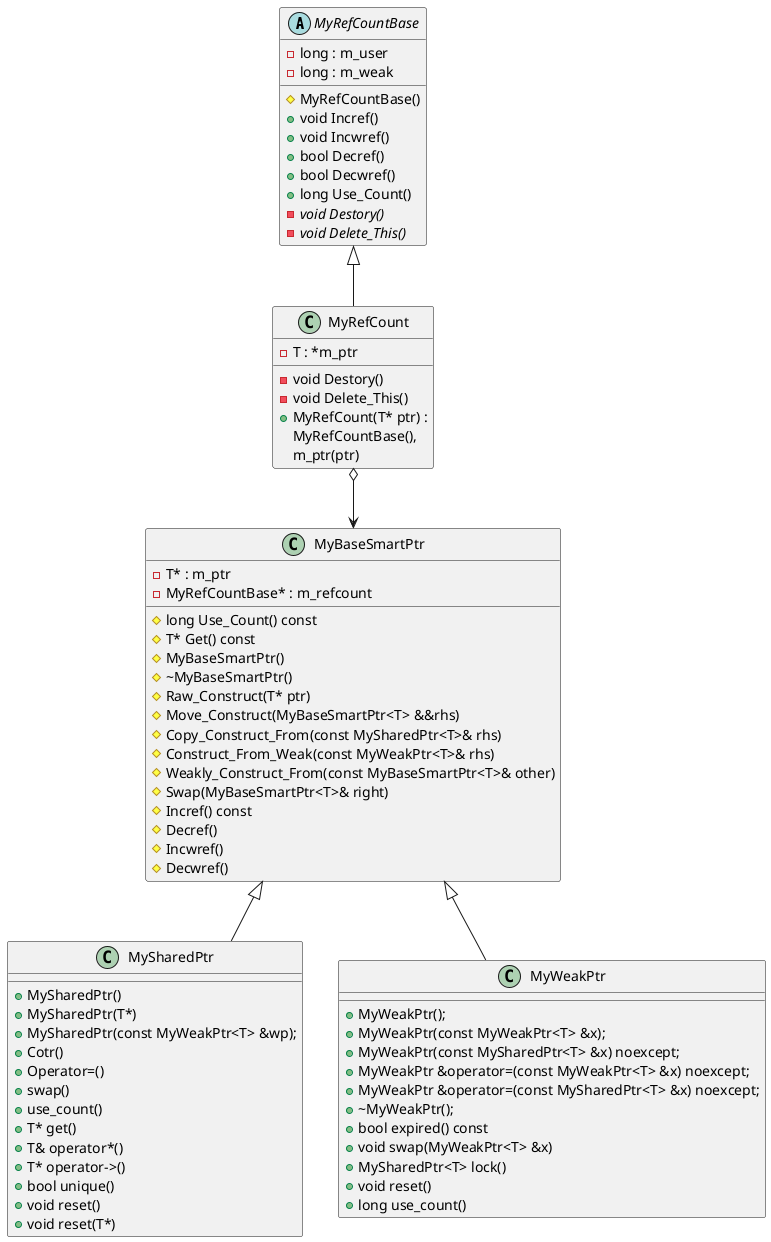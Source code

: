 @startuml SmartPtrImplement

abstract MyRefCountBase {
    - long : m_user
    - long : m_weak
    # MyRefCountBase()
    + void Incref()
    + void Incwref()
    + bool Decref()
    + bool Decwref()
    + long Use_Count()
    - {abstract} void Destory()
    - {abstract} void Delete_This()
}

class MyRefCount {
    - T : *m_ptr
    - void Destory()
    - void Delete_This()
    + MyRefCount(T* ptr) : 
      MyRefCountBase(),
      m_ptr(ptr)
}

MyRefCountBase <|-- MyRefCount


class MyBaseSmartPtr {
    # long Use_Count() const
    # T* Get() const
    # MyBaseSmartPtr()
    # ~MyBaseSmartPtr()
    # Raw_Construct(T* ptr)
    # Move_Construct(MyBaseSmartPtr<T> &&rhs)
    # Copy_Construct_From(const MySharedPtr<T>& rhs)
    # Construct_From_Weak(const MyWeakPtr<T>& rhs)
    # Weakly_Construct_From(const MyBaseSmartPtr<T>& other)
    # Swap(MyBaseSmartPtr<T>& right)
    # Incref() const
    # Decref()
    # Incwref()
    # Decwref()
    - T* : m_ptr
    - MyRefCountBase* : m_refcount
}

class MySharedPtr {
    + MySharedPtr()
    + MySharedPtr(T*)
    + MySharedPtr(const MyWeakPtr<T> &wp);
    + Cotr()
    + Operator=()
    + swap()
    + use_count()
    + T* get()
    + T& operator*()
    + T* operator->()
    + bool unique()
    + void reset()
    + void reset(T*)
}

class MyWeakPtr {
    + MyWeakPtr();
    + MyWeakPtr(const MyWeakPtr<T> &x);
    + MyWeakPtr(const MySharedPtr<T> &x) noexcept;
    + MyWeakPtr &operator=(const MyWeakPtr<T> &x) noexcept;
    + MyWeakPtr &operator=(const MySharedPtr<T> &x) noexcept;
    + ~MyWeakPtr();
    + bool expired() const
    + void swap(MyWeakPtr<T> &x)
    + MySharedPtr<T> lock()
    + void reset()
    + long use_count()
}

MyRefCount o--> MyBaseSmartPtr

MyBaseSmartPtr <|-- MySharedPtr
MyBaseSmartPtr <|-- MyWeakPtr

@enduml
